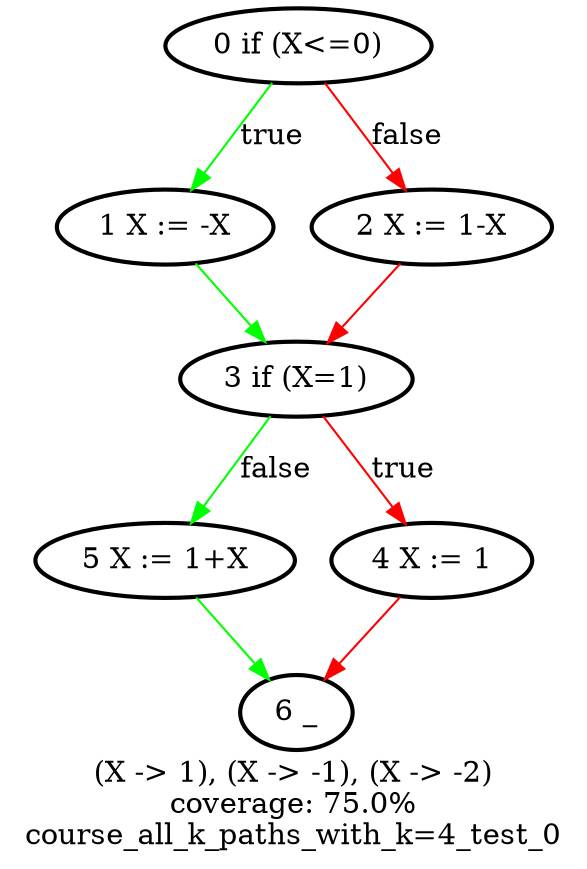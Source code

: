 digraph "course_all_k_paths_with_k=4_test_0" {
	label = "(X -> 1), (X -> -1), (X -> -2)
coverage: 75.0%
course_all_k_paths_with_k=4_test_0"
	"1 X := -X" [style = bold]
	"0 if (X<=0)" -> "1 X := -X" [label = true, color = green]
	"0 if (X<=0)" -> "2 X := 1-X" [label = false, color = red]
	"5 X := 1+X" [style = bold]
	"3 if (X=1)" [style = bold]
	"4 X := 1" [style = bold]
	"6 _" [style = bold]
	"2 X := 1-X" [style = bold]
	"3 if (X=1)" -> "4 X := 1" [label = true, color = red]
	"1 X := -X" -> "3 if (X=1)" [color = green]
	"4 X := 1" -> "6 _" [color = red]
	"0 if (X<=0)" [style = bold]
	"5 X := 1+X" -> "6 _" [color = green]
	"2 X := 1-X" -> "3 if (X=1)" [color = red]
	"3 if (X=1)" -> "5 X := 1+X" [label = false, color = green]
}